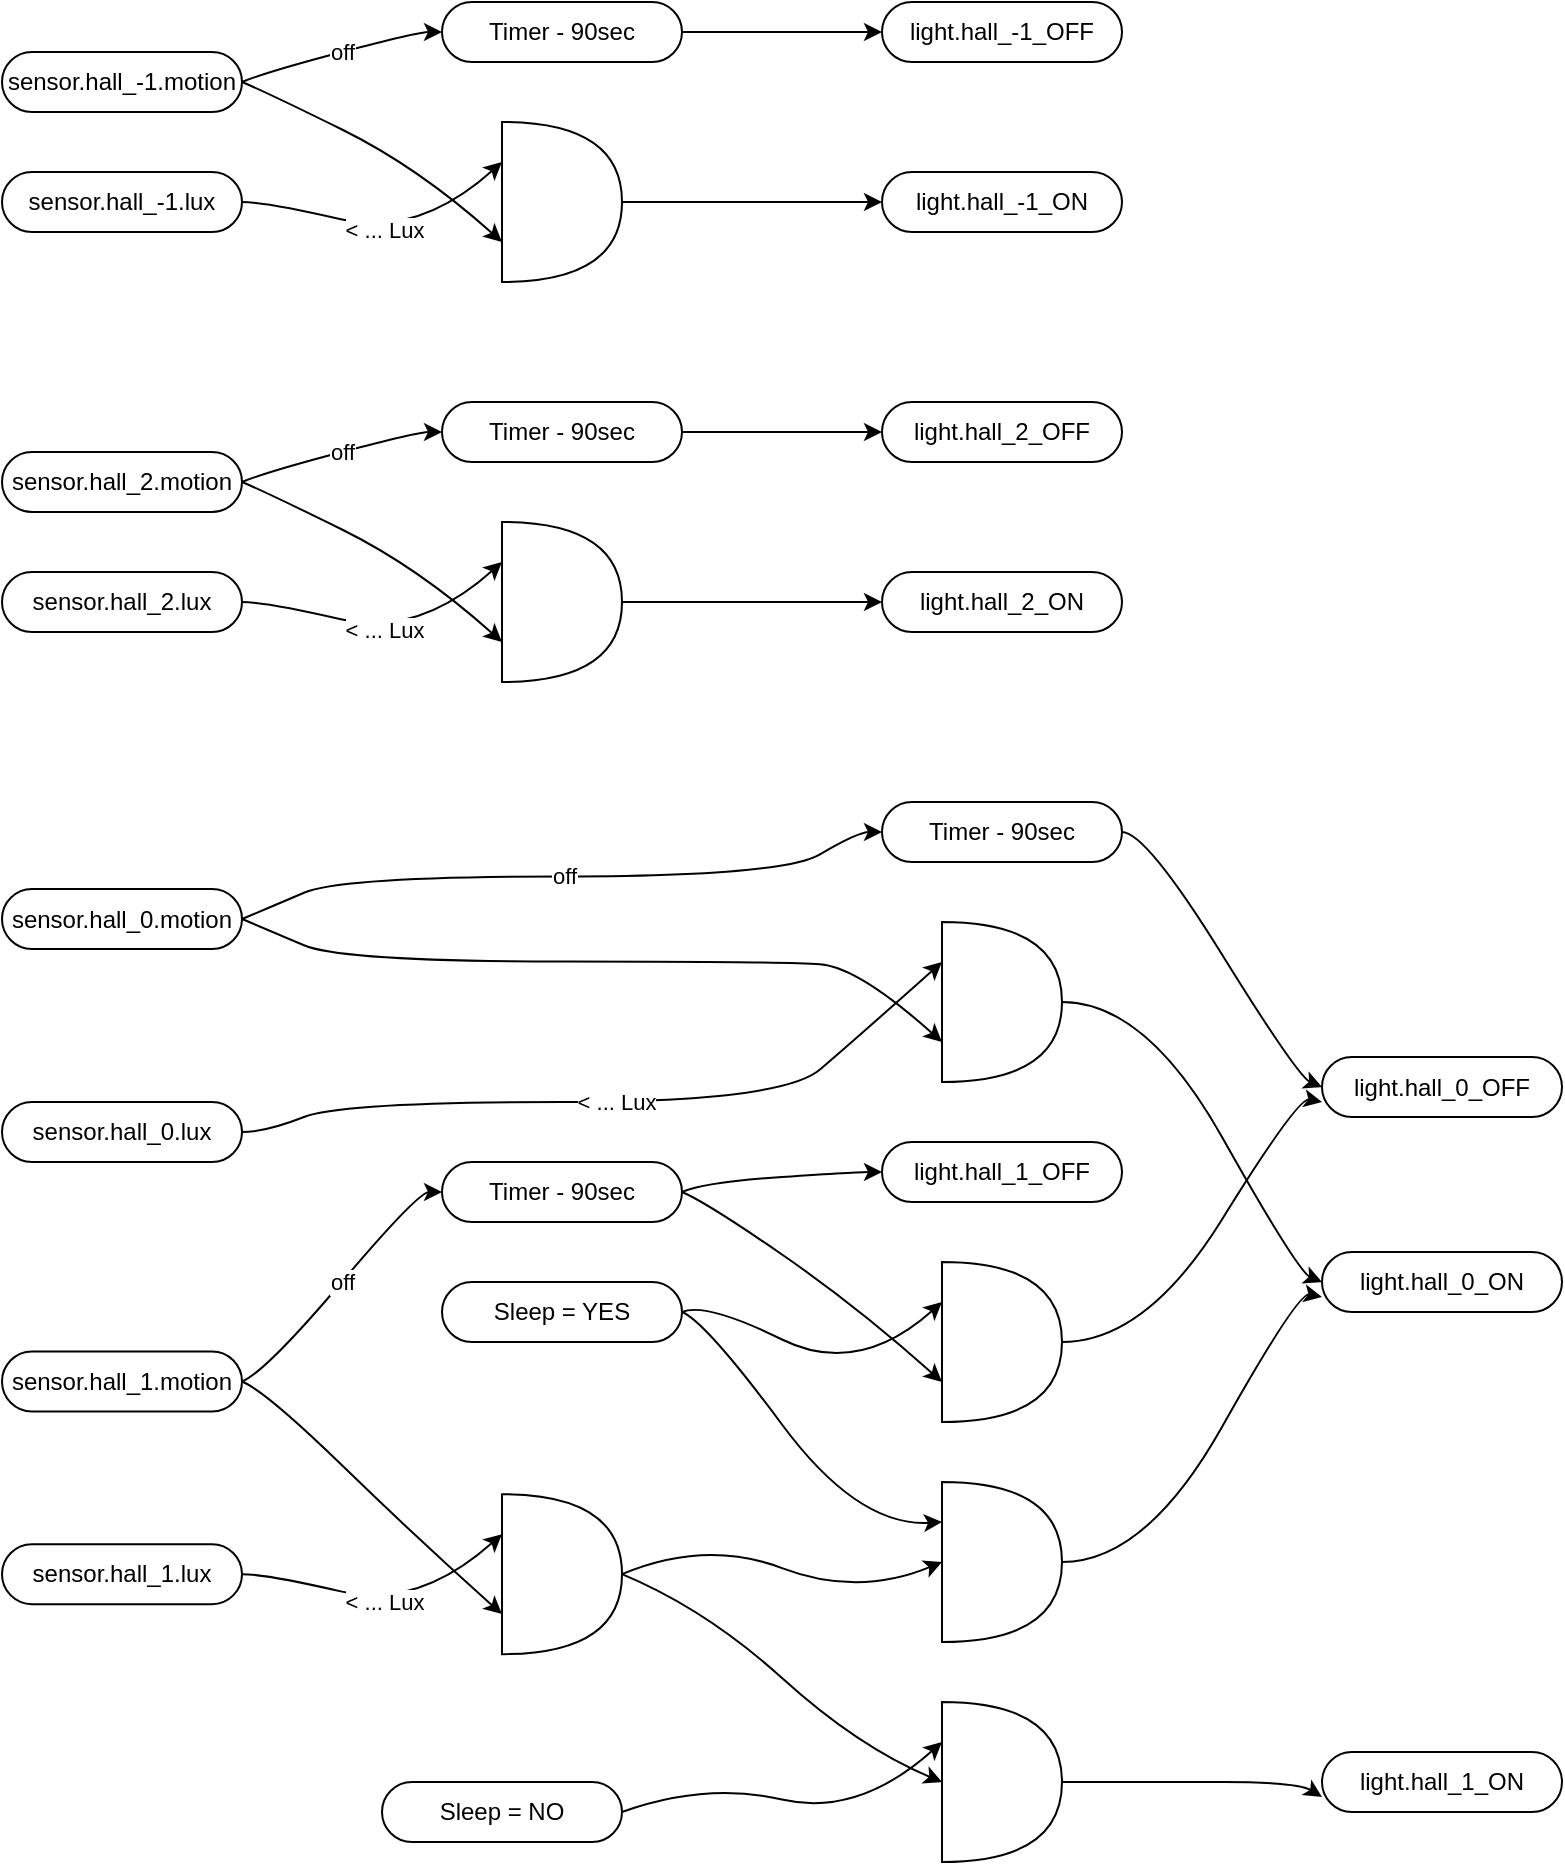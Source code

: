 <mxfile version="16.4.6" type="github" pages="3">
  <diagram id="cBR6qpUwEx_UAcRYlCrC" name="light.hall_motion">
    <mxGraphModel dx="1422" dy="802" grid="1" gridSize="10" guides="1" tooltips="1" connect="1" arrows="1" fold="1" page="1" pageScale="1" pageWidth="1169" pageHeight="827" math="0" shadow="0">
      <root>
        <mxCell id="Jg-IG_TrCIRIpOXn6RAb-0" />
        <mxCell id="Jg-IG_TrCIRIpOXn6RAb-1" parent="Jg-IG_TrCIRIpOXn6RAb-0" />
        <mxCell id="c-10-gFGko6EJaznNluo-21" style="edgeStyle=orthogonalEdgeStyle;curved=1;rounded=0;orthogonalLoop=1;jettySize=auto;html=1;exitX=1;exitY=0.5;exitDx=0;exitDy=0;entryX=0;entryY=0.75;entryDx=0;entryDy=0;entryPerimeter=0;noEdgeStyle=1;orthogonal=1;" parent="Jg-IG_TrCIRIpOXn6RAb-1" source="c-10-gFGko6EJaznNluo-0" target="c-10-gFGko6EJaznNluo-19" edge="1">
          <mxGeometry relative="1" as="geometry">
            <Array as="points">
              <mxPoint x="132" y="45" />
              <mxPoint x="208" y="82.5" />
            </Array>
          </mxGeometry>
        </mxCell>
        <mxCell id="c-10-gFGko6EJaznNluo-52" value="off" style="edgeStyle=orthogonalEdgeStyle;curved=1;rounded=0;orthogonalLoop=1;jettySize=auto;html=1;exitX=1;exitY=0.5;exitDx=0;exitDy=0;entryX=0;entryY=0.5;entryDx=0;entryDy=0;noEdgeStyle=1;orthogonal=1;" parent="Jg-IG_TrCIRIpOXn6RAb-1" source="c-10-gFGko6EJaznNluo-0" target="c-10-gFGko6EJaznNluo-51" edge="1">
          <mxGeometry relative="1" as="geometry">
            <Array as="points">
              <mxPoint x="132" y="35" />
              <mxPoint x="208" y="15" />
            </Array>
          </mxGeometry>
        </mxCell>
        <mxCell id="c-10-gFGko6EJaznNluo-0" value="sensor.hall_-1.motion" style="rounded=1;whiteSpace=wrap;html=1;arcSize=50;" parent="Jg-IG_TrCIRIpOXn6RAb-1" vertex="1">
          <mxGeometry y="25" width="120" height="30" as="geometry" />
        </mxCell>
        <mxCell id="c-10-gFGko6EJaznNluo-4" value="sensor.hall_0.motion" style="rounded=1;whiteSpace=wrap;html=1;arcSize=50;" parent="Jg-IG_TrCIRIpOXn6RAb-1" vertex="1">
          <mxGeometry y="443.516" width="120" height="30" as="geometry" />
        </mxCell>
        <mxCell id="c-10-gFGko6EJaznNluo-5" value="sensor.hall_1.motion" style="rounded=1;whiteSpace=wrap;html=1;arcSize=50;" parent="Jg-IG_TrCIRIpOXn6RAb-1" vertex="1">
          <mxGeometry y="674.761" width="120" height="30" as="geometry" />
        </mxCell>
        <mxCell id="c-10-gFGko6EJaznNluo-6" value="sensor.hall_2.motion" style="rounded=1;whiteSpace=wrap;html=1;arcSize=50;" parent="Jg-IG_TrCIRIpOXn6RAb-1" vertex="1">
          <mxGeometry y="225" width="120" height="30" as="geometry" />
        </mxCell>
        <mxCell id="c-10-gFGko6EJaznNluo-7" value="light.hall_-1_ON" style="rounded=1;whiteSpace=wrap;html=1;arcSize=50;" parent="Jg-IG_TrCIRIpOXn6RAb-1" vertex="1">
          <mxGeometry x="440" y="85" width="120" height="30" as="geometry" />
        </mxCell>
        <mxCell id="c-10-gFGko6EJaznNluo-8" value="light.hall_-1_OFF" style="rounded=1;whiteSpace=wrap;html=1;arcSize=50;" parent="Jg-IG_TrCIRIpOXn6RAb-1" vertex="1">
          <mxGeometry x="440" width="120" height="30" as="geometry" />
        </mxCell>
        <mxCell id="c-10-gFGko6EJaznNluo-9" value="light.hall_0_ON" style="rounded=1;whiteSpace=wrap;html=1;arcSize=50;" parent="Jg-IG_TrCIRIpOXn6RAb-1" vertex="1">
          <mxGeometry x="660" y="625" width="120" height="30" as="geometry" />
        </mxCell>
        <mxCell id="c-10-gFGko6EJaznNluo-10" value="light.hall_0_OFF" style="rounded=1;whiteSpace=wrap;html=1;arcSize=50;" parent="Jg-IG_TrCIRIpOXn6RAb-1" vertex="1">
          <mxGeometry x="660" y="527.5" width="120" height="30" as="geometry" />
        </mxCell>
        <mxCell id="c-10-gFGko6EJaznNluo-11" value="light.hall_1_ON" style="rounded=1;whiteSpace=wrap;html=1;arcSize=50;" parent="Jg-IG_TrCIRIpOXn6RAb-1" vertex="1">
          <mxGeometry x="660" y="875" width="120" height="30" as="geometry" />
        </mxCell>
        <mxCell id="c-10-gFGko6EJaznNluo-12" value="light.hall_1_OFF" style="rounded=1;whiteSpace=wrap;html=1;arcSize=50;" parent="Jg-IG_TrCIRIpOXn6RAb-1" vertex="1">
          <mxGeometry x="440" y="570" width="120" height="30" as="geometry" />
        </mxCell>
        <mxCell id="c-10-gFGko6EJaznNluo-13" value="light.hall_2_ON" style="rounded=1;whiteSpace=wrap;html=1;arcSize=50;" parent="Jg-IG_TrCIRIpOXn6RAb-1" vertex="1">
          <mxGeometry x="440" y="285" width="120" height="30" as="geometry" />
        </mxCell>
        <mxCell id="c-10-gFGko6EJaznNluo-14" value="light.hall_2_OFF" style="rounded=1;whiteSpace=wrap;html=1;arcSize=50;" parent="Jg-IG_TrCIRIpOXn6RAb-1" vertex="1">
          <mxGeometry x="440" y="200" width="120" height="30" as="geometry" />
        </mxCell>
        <mxCell id="c-10-gFGko6EJaznNluo-20" value="&amp;lt; ... Lux" style="edgeStyle=orthogonalEdgeStyle;curved=1;rounded=0;orthogonalLoop=1;jettySize=auto;html=1;exitX=1;exitY=0.5;exitDx=0;exitDy=0;entryX=0;entryY=0.25;entryDx=0;entryDy=0;entryPerimeter=0;noEdgeStyle=1;orthogonal=1;" parent="Jg-IG_TrCIRIpOXn6RAb-1" source="c-10-gFGko6EJaznNluo-15" target="c-10-gFGko6EJaznNluo-19" edge="1">
          <mxGeometry relative="1" as="geometry">
            <Array as="points">
              <mxPoint x="132" y="100" />
              <mxPoint x="208" y="117.5" />
            </Array>
          </mxGeometry>
        </mxCell>
        <mxCell id="c-10-gFGko6EJaznNluo-15" value="sensor.hall_-1.lux" style="rounded=1;whiteSpace=wrap;html=1;arcSize=50;" parent="Jg-IG_TrCIRIpOXn6RAb-1" vertex="1">
          <mxGeometry y="85" width="120" height="30" as="geometry" />
        </mxCell>
        <mxCell id="c-10-gFGko6EJaznNluo-16" value="sensor.hall_0.lux" style="rounded=1;whiteSpace=wrap;html=1;arcSize=50;" parent="Jg-IG_TrCIRIpOXn6RAb-1" vertex="1">
          <mxGeometry y="550" width="120" height="30" as="geometry" />
        </mxCell>
        <mxCell id="c-10-gFGko6EJaznNluo-17" value="sensor.hall_1.lux" style="rounded=1;whiteSpace=wrap;html=1;arcSize=50;" parent="Jg-IG_TrCIRIpOXn6RAb-1" vertex="1">
          <mxGeometry y="771.071" width="120" height="30" as="geometry" />
        </mxCell>
        <mxCell id="c-10-gFGko6EJaznNluo-18" value="sensor.hall_2.lux" style="rounded=1;whiteSpace=wrap;html=1;arcSize=50;" parent="Jg-IG_TrCIRIpOXn6RAb-1" vertex="1">
          <mxGeometry y="285" width="120" height="30" as="geometry" />
        </mxCell>
        <mxCell id="c-10-gFGko6EJaznNluo-19" value="" style="shape=or;whiteSpace=wrap;html=1;" parent="Jg-IG_TrCIRIpOXn6RAb-1" vertex="1">
          <mxGeometry x="250" y="60" width="60" height="80" as="geometry" />
        </mxCell>
        <mxCell id="c-10-gFGko6EJaznNluo-39" style="edgeStyle=orthogonalEdgeStyle;curved=1;rounded=0;orthogonalLoop=1;jettySize=auto;html=1;exitX=1;exitY=0.5;exitDx=0;exitDy=0;entryX=0;entryY=0.75;entryDx=0;entryDy=0;entryPerimeter=0;noEdgeStyle=1;orthogonal=1;" parent="Jg-IG_TrCIRIpOXn6RAb-1" source="c-10-gFGko6EJaznNluo-4" target="c-10-gFGko6EJaznNluo-42" edge="1">
          <mxGeometry relative="1" as="geometry">
            <mxPoint x="210" y="372" as="sourcePoint" />
            <Array as="points">
              <mxPoint x="132" y="463.516" />
              <mxPoint x="170" y="479.766" />
              <mxPoint x="390" y="479.766" />
              <mxPoint x="428" y="482.5" />
            </Array>
          </mxGeometry>
        </mxCell>
        <mxCell id="c-10-gFGko6EJaznNluo-40" value="&amp;lt; ... Lux" style="edgeStyle=orthogonalEdgeStyle;curved=1;rounded=0;orthogonalLoop=1;jettySize=auto;html=1;entryX=0;entryY=0.25;entryDx=0;entryDy=0;entryPerimeter=0;exitX=1;exitY=0.5;exitDx=0;exitDy=0;noEdgeStyle=1;orthogonal=1;" parent="Jg-IG_TrCIRIpOXn6RAb-1" source="c-10-gFGko6EJaznNluo-16" target="c-10-gFGko6EJaznNluo-42" edge="1">
          <mxGeometry relative="1" as="geometry">
            <mxPoint x="230" y="327" as="sourcePoint" />
            <Array as="points">
              <mxPoint x="132" y="565" />
              <mxPoint x="170" y="550" />
              <mxPoint x="390" y="550" />
              <mxPoint x="428" y="517.5" />
            </Array>
          </mxGeometry>
        </mxCell>
        <mxCell id="c-10-gFGko6EJaznNluo-42" value="" style="shape=or;whiteSpace=wrap;html=1;" parent="Jg-IG_TrCIRIpOXn6RAb-1" vertex="1">
          <mxGeometry x="470" y="460" width="60" height="80" as="geometry" />
        </mxCell>
        <mxCell id="c-10-gFGko6EJaznNluo-43" style="edgeStyle=orthogonalEdgeStyle;curved=1;rounded=0;orthogonalLoop=1;jettySize=auto;html=1;exitX=1;exitY=0.5;exitDx=0;exitDy=0;entryX=0;entryY=0.75;entryDx=0;entryDy=0;entryPerimeter=0;noEdgeStyle=1;orthogonal=1;" parent="Jg-IG_TrCIRIpOXn6RAb-1" source="c-10-gFGko6EJaznNluo-5" target="c-10-gFGko6EJaznNluo-46" edge="1">
          <mxGeometry relative="1" as="geometry">
            <mxPoint x="240" y="499" as="sourcePoint" />
            <Array as="points">
              <mxPoint x="132" y="694.761" />
              <mxPoint x="208" y="768.571" />
            </Array>
          </mxGeometry>
        </mxCell>
        <mxCell id="c-10-gFGko6EJaznNluo-44" value="&amp;lt; ... Lux" style="edgeStyle=orthogonalEdgeStyle;curved=1;rounded=0;orthogonalLoop=1;jettySize=auto;html=1;exitX=1;exitY=0.5;exitDx=0;exitDy=0;entryX=0;entryY=0.25;entryDx=0;entryDy=0;entryPerimeter=0;noEdgeStyle=1;orthogonal=1;" parent="Jg-IG_TrCIRIpOXn6RAb-1" source="c-10-gFGko6EJaznNluo-17" target="c-10-gFGko6EJaznNluo-46" edge="1">
          <mxGeometry relative="1" as="geometry">
            <mxPoint x="240" y="433.0" as="sourcePoint" />
            <Array as="points">
              <mxPoint x="132" y="786.071" />
              <mxPoint x="208" y="803.571" />
            </Array>
          </mxGeometry>
        </mxCell>
        <mxCell id="c-10-gFGko6EJaznNluo-88" style="edgeStyle=orthogonalEdgeStyle;curved=1;rounded=0;orthogonalLoop=1;jettySize=auto;html=1;exitX=1;exitY=0.5;exitDx=0;exitDy=0;exitPerimeter=0;entryX=0;entryY=0.5;entryDx=0;entryDy=0;entryPerimeter=0;noEdgeStyle=1;orthogonal=1;" parent="Jg-IG_TrCIRIpOXn6RAb-1" source="c-10-gFGko6EJaznNluo-46" target="c-10-gFGko6EJaznNluo-86" edge="1">
          <mxGeometry relative="1" as="geometry">
            <Array as="points">
              <mxPoint x="352" y="803.571" />
              <mxPoint x="428" y="872.5" />
            </Array>
          </mxGeometry>
        </mxCell>
        <mxCell id="c-10-gFGko6EJaznNluo-95" style="edgeStyle=orthogonalEdgeStyle;curved=1;rounded=0;orthogonalLoop=1;jettySize=auto;html=1;exitX=1;exitY=0.5;exitDx=0;exitDy=0;exitPerimeter=0;entryX=0;entryY=0.5;entryDx=0;entryDy=0;entryPerimeter=0;noEdgeStyle=1;orthogonal=1;" parent="Jg-IG_TrCIRIpOXn6RAb-1" source="c-10-gFGko6EJaznNluo-46" target="c-10-gFGko6EJaznNluo-92" edge="1">
          <mxGeometry relative="1" as="geometry">
            <Array as="points">
              <mxPoint x="352" y="768.571" />
              <mxPoint x="428" y="797.5" />
            </Array>
          </mxGeometry>
        </mxCell>
        <mxCell id="c-10-gFGko6EJaznNluo-46" value="" style="shape=or;whiteSpace=wrap;html=1;" parent="Jg-IG_TrCIRIpOXn6RAb-1" vertex="1">
          <mxGeometry x="250" y="746.071" width="60" height="80" as="geometry" />
        </mxCell>
        <mxCell id="c-10-gFGko6EJaznNluo-47" style="edgeStyle=orthogonalEdgeStyle;curved=1;rounded=0;orthogonalLoop=1;jettySize=auto;html=1;exitX=1;exitY=0.5;exitDx=0;exitDy=0;entryX=0;entryY=0.75;entryDx=0;entryDy=0;entryPerimeter=0;noEdgeStyle=1;orthogonal=1;" parent="Jg-IG_TrCIRIpOXn6RAb-1" source="c-10-gFGko6EJaznNluo-6" target="c-10-gFGko6EJaznNluo-50" edge="1">
          <mxGeometry relative="1" as="geometry">
            <mxPoint x="260" y="640.5" as="sourcePoint" />
            <Array as="points">
              <mxPoint x="132" y="245" />
              <mxPoint x="208" y="282.5" />
            </Array>
          </mxGeometry>
        </mxCell>
        <mxCell id="c-10-gFGko6EJaznNluo-48" value="&amp;lt; ... Lux" style="edgeStyle=orthogonalEdgeStyle;curved=1;rounded=0;orthogonalLoop=1;jettySize=auto;html=1;exitX=1;exitY=0.5;exitDx=0;exitDy=0;entryX=0;entryY=0.25;entryDx=0;entryDy=0;entryPerimeter=0;noEdgeStyle=1;orthogonal=1;" parent="Jg-IG_TrCIRIpOXn6RAb-1" source="c-10-gFGko6EJaznNluo-18" target="c-10-gFGko6EJaznNluo-50" edge="1">
          <mxGeometry relative="1" as="geometry">
            <mxPoint x="260" y="574.5" as="sourcePoint" />
            <Array as="points">
              <mxPoint x="132" y="300" />
              <mxPoint x="208" y="317.5" />
            </Array>
          </mxGeometry>
        </mxCell>
        <mxCell id="c-10-gFGko6EJaznNluo-49" style="edgeStyle=orthogonalEdgeStyle;curved=1;rounded=0;orthogonalLoop=1;jettySize=auto;html=1;exitX=1;exitY=0.5;exitDx=0;exitDy=0;exitPerimeter=0;entryX=0;entryY=0.5;entryDx=0;entryDy=0;noEdgeStyle=1;orthogonal=1;" parent="Jg-IG_TrCIRIpOXn6RAb-1" source="c-10-gFGko6EJaznNluo-50" target="c-10-gFGko6EJaznNluo-13" edge="1">
          <mxGeometry relative="1" as="geometry">
            <mxPoint x="1040" y="554.5" as="targetPoint" />
            <Array as="points">
              <mxPoint x="352" y="300" />
              <mxPoint x="428" y="300" />
            </Array>
          </mxGeometry>
        </mxCell>
        <mxCell id="c-10-gFGko6EJaznNluo-50" value="" style="shape=or;whiteSpace=wrap;html=1;" parent="Jg-IG_TrCIRIpOXn6RAb-1" vertex="1">
          <mxGeometry x="250" y="260" width="60" height="80" as="geometry" />
        </mxCell>
        <mxCell id="c-10-gFGko6EJaznNluo-53" style="edgeStyle=orthogonalEdgeStyle;curved=1;rounded=0;orthogonalLoop=1;jettySize=auto;html=1;exitX=1;exitY=0.5;exitDx=0;exitDy=0;entryX=0;entryY=0.5;entryDx=0;entryDy=0;noEdgeStyle=1;orthogonal=1;" parent="Jg-IG_TrCIRIpOXn6RAb-1" source="c-10-gFGko6EJaznNluo-51" target="c-10-gFGko6EJaznNluo-8" edge="1">
          <mxGeometry relative="1" as="geometry">
            <Array as="points">
              <mxPoint x="352" y="15" />
              <mxPoint x="428" y="15" />
            </Array>
          </mxGeometry>
        </mxCell>
        <mxCell id="c-10-gFGko6EJaznNluo-51" value="Timer - 90sec" style="rounded=1;whiteSpace=wrap;html=1;arcSize=50;" parent="Jg-IG_TrCIRIpOXn6RAb-1" vertex="1">
          <mxGeometry x="220" width="120" height="30" as="geometry" />
        </mxCell>
        <mxCell id="c-10-gFGko6EJaznNluo-54" value="off" style="edgeStyle=orthogonalEdgeStyle;curved=1;rounded=0;orthogonalLoop=1;jettySize=auto;html=1;exitX=1;exitY=0.5;exitDx=0;exitDy=0;entryX=0;entryY=0.5;entryDx=0;entryDy=0;noEdgeStyle=1;orthogonal=1;" parent="Jg-IG_TrCIRIpOXn6RAb-1" source="c-10-gFGko6EJaznNluo-4" target="c-10-gFGko6EJaznNluo-56" edge="1">
          <mxGeometry relative="1" as="geometry">
            <mxPoint x="210" y="387" as="sourcePoint" />
            <Array as="points">
              <mxPoint x="132" y="453.516" />
              <mxPoint x="170" y="437.266" />
              <mxPoint x="390" y="437.266" />
              <mxPoint x="428" y="415" />
            </Array>
          </mxGeometry>
        </mxCell>
        <mxCell id="c-10-gFGko6EJaznNluo-55" style="edgeStyle=orthogonalEdgeStyle;curved=1;rounded=0;orthogonalLoop=1;jettySize=auto;html=1;exitX=1;exitY=0.5;exitDx=0;exitDy=0;entryX=0;entryY=0.5;entryDx=0;entryDy=0;noEdgeStyle=1;orthogonal=1;" parent="Jg-IG_TrCIRIpOXn6RAb-1" source="c-10-gFGko6EJaznNluo-56" target="c-10-gFGko6EJaznNluo-10" edge="1">
          <mxGeometry relative="1" as="geometry">
            <mxPoint x="990" y="357" as="targetPoint" />
            <Array as="points">
              <mxPoint x="572" y="415" />
              <mxPoint x="648" y="537.5" />
            </Array>
          </mxGeometry>
        </mxCell>
        <mxCell id="c-10-gFGko6EJaznNluo-56" value="Timer - 90sec" style="rounded=1;whiteSpace=wrap;html=1;arcSize=50;" parent="Jg-IG_TrCIRIpOXn6RAb-1" vertex="1">
          <mxGeometry x="440" y="400" width="120" height="30" as="geometry" />
        </mxCell>
        <mxCell id="c-10-gFGko6EJaznNluo-64" value="off" style="edgeStyle=orthogonalEdgeStyle;curved=1;rounded=0;orthogonalLoop=1;jettySize=auto;html=1;exitX=1;exitY=0.5;exitDx=0;exitDy=0;entryX=0;entryY=0.5;entryDx=0;entryDy=0;noEdgeStyle=1;orthogonal=1;" parent="Jg-IG_TrCIRIpOXn6RAb-1" source="c-10-gFGko6EJaznNluo-5" target="c-10-gFGko6EJaznNluo-66" edge="1">
          <mxGeometry relative="1" as="geometry">
            <mxPoint x="220" y="538.5" as="sourcePoint" />
            <Array as="points">
              <mxPoint x="132" y="684.761" />
              <mxPoint x="208" y="595" />
            </Array>
          </mxGeometry>
        </mxCell>
        <mxCell id="c-10-gFGko6EJaznNluo-65" style="edgeStyle=orthogonalEdgeStyle;curved=1;rounded=0;orthogonalLoop=1;jettySize=auto;html=1;exitX=1;exitY=0.5;exitDx=0;exitDy=0;entryX=0;entryY=0.5;entryDx=0;entryDy=0;noEdgeStyle=1;orthogonal=1;" parent="Jg-IG_TrCIRIpOXn6RAb-1" source="c-10-gFGko6EJaznNluo-66" target="c-10-gFGko6EJaznNluo-12" edge="1">
          <mxGeometry relative="1" as="geometry">
            <mxPoint x="1030.0" y="331" as="targetPoint" />
            <Array as="points">
              <mxPoint x="352" y="590" />
              <mxPoint x="428" y="585" />
            </Array>
          </mxGeometry>
        </mxCell>
        <mxCell id="c-10-gFGko6EJaznNluo-98" style="edgeStyle=orthogonalEdgeStyle;curved=1;rounded=0;orthogonalLoop=1;jettySize=auto;html=1;exitX=1;exitY=0.5;exitDx=0;exitDy=0;entryX=0;entryY=0.75;entryDx=0;entryDy=0;entryPerimeter=0;noEdgeStyle=1;orthogonal=1;" parent="Jg-IG_TrCIRIpOXn6RAb-1" source="c-10-gFGko6EJaznNluo-66" target="c-10-gFGko6EJaznNluo-97" edge="1">
          <mxGeometry relative="1" as="geometry">
            <Array as="points">
              <mxPoint x="352" y="600" />
              <mxPoint x="428" y="652.5" />
            </Array>
          </mxGeometry>
        </mxCell>
        <mxCell id="c-10-gFGko6EJaznNluo-66" value="Timer - 90sec" style="rounded=1;whiteSpace=wrap;html=1;arcSize=50;" parent="Jg-IG_TrCIRIpOXn6RAb-1" vertex="1">
          <mxGeometry x="220" y="580" width="120" height="30" as="geometry" />
        </mxCell>
        <mxCell id="c-10-gFGko6EJaznNluo-67" value="off" style="edgeStyle=orthogonalEdgeStyle;curved=1;rounded=0;orthogonalLoop=1;jettySize=auto;html=1;exitX=1;exitY=0.5;exitDx=0;exitDy=0;entryX=0;entryY=0.5;entryDx=0;entryDy=0;noEdgeStyle=1;orthogonal=1;" parent="Jg-IG_TrCIRIpOXn6RAb-1" source="c-10-gFGko6EJaznNluo-6" target="c-10-gFGko6EJaznNluo-69" edge="1">
          <mxGeometry relative="1" as="geometry">
            <mxPoint x="250" y="680" as="sourcePoint" />
            <Array as="points">
              <mxPoint x="132" y="235" />
              <mxPoint x="208" y="215" />
            </Array>
          </mxGeometry>
        </mxCell>
        <mxCell id="c-10-gFGko6EJaznNluo-68" style="edgeStyle=orthogonalEdgeStyle;curved=1;rounded=0;orthogonalLoop=1;jettySize=auto;html=1;exitX=1;exitY=0.5;exitDx=0;exitDy=0;entryX=0;entryY=0.5;entryDx=0;entryDy=0;noEdgeStyle=1;orthogonal=1;" parent="Jg-IG_TrCIRIpOXn6RAb-1" source="c-10-gFGko6EJaznNluo-69" target="c-10-gFGko6EJaznNluo-14" edge="1">
          <mxGeometry relative="1" as="geometry">
            <mxPoint x="1030.0" y="632" as="targetPoint" />
            <Array as="points">
              <mxPoint x="352" y="215" />
              <mxPoint x="428" y="215" />
            </Array>
          </mxGeometry>
        </mxCell>
        <mxCell id="c-10-gFGko6EJaznNluo-69" value="Timer - 90sec" style="rounded=1;whiteSpace=wrap;html=1;arcSize=50;" parent="Jg-IG_TrCIRIpOXn6RAb-1" vertex="1">
          <mxGeometry x="220" y="200" width="120" height="30" as="geometry" />
        </mxCell>
        <mxCell id="c-10-gFGko6EJaznNluo-93" style="edgeStyle=orthogonalEdgeStyle;curved=1;rounded=0;orthogonalLoop=1;jettySize=auto;html=1;exitX=1;exitY=0.5;exitDx=0;exitDy=0;entryX=0;entryY=0.25;entryDx=0;entryDy=0;entryPerimeter=0;noEdgeStyle=1;orthogonal=1;" parent="Jg-IG_TrCIRIpOXn6RAb-1" source="c-10-gFGko6EJaznNluo-70" target="c-10-gFGko6EJaznNluo-92" edge="1">
          <mxGeometry relative="1" as="geometry">
            <Array as="points">
              <mxPoint x="352" y="660" />
              <mxPoint x="428" y="762.5" />
            </Array>
          </mxGeometry>
        </mxCell>
        <mxCell id="c-10-gFGko6EJaznNluo-99" style="edgeStyle=orthogonalEdgeStyle;curved=1;rounded=0;orthogonalLoop=1;jettySize=auto;html=1;exitX=1;exitY=0.5;exitDx=0;exitDy=0;entryX=0;entryY=0.25;entryDx=0;entryDy=0;entryPerimeter=0;noEdgeStyle=1;orthogonal=1;" parent="Jg-IG_TrCIRIpOXn6RAb-1" source="c-10-gFGko6EJaznNluo-70" target="c-10-gFGko6EJaznNluo-97" edge="1">
          <mxGeometry relative="1" as="geometry">
            <Array as="points">
              <mxPoint x="352" y="650" />
              <mxPoint x="428" y="687.5" />
            </Array>
          </mxGeometry>
        </mxCell>
        <mxCell id="c-10-gFGko6EJaznNluo-70" value="Sleep = YES" style="rounded=1;whiteSpace=wrap;html=1;arcSize=50;" parent="Jg-IG_TrCIRIpOXn6RAb-1" vertex="1">
          <mxGeometry x="220" y="640" width="120" height="30" as="geometry" />
        </mxCell>
        <mxCell id="c-10-gFGko6EJaznNluo-89" style="edgeStyle=orthogonalEdgeStyle;curved=1;rounded=0;orthogonalLoop=1;jettySize=auto;html=1;exitX=1;exitY=0.5;exitDx=0;exitDy=0;entryX=0;entryY=0.25;entryDx=0;entryDy=0;entryPerimeter=0;noEdgeStyle=1;orthogonal=1;" parent="Jg-IG_TrCIRIpOXn6RAb-1" source="c-10-gFGko6EJaznNluo-73" target="c-10-gFGko6EJaznNluo-86" edge="1">
          <mxGeometry relative="1" as="geometry">
            <Array as="points">
              <mxPoint x="352" y="890" />
              <mxPoint x="428" y="907.5" />
            </Array>
          </mxGeometry>
        </mxCell>
        <mxCell id="c-10-gFGko6EJaznNluo-73" value="Sleep = NO&lt;br&gt;" style="rounded=1;whiteSpace=wrap;html=1;arcSize=50;" parent="Jg-IG_TrCIRIpOXn6RAb-1" vertex="1">
          <mxGeometry x="190" y="890" width="120" height="30" as="geometry" />
        </mxCell>
        <mxCell id="c-10-gFGko6EJaznNluo-77" style="edgeStyle=orthogonalEdgeStyle;curved=1;rounded=0;orthogonalLoop=1;jettySize=auto;html=1;exitX=1;exitY=0.5;exitDx=0;exitDy=0;exitPerimeter=0;entryX=0;entryY=0.5;entryDx=0;entryDy=0;noEdgeStyle=1;orthogonal=1;" parent="Jg-IG_TrCIRIpOXn6RAb-1" source="c-10-gFGko6EJaznNluo-19" target="c-10-gFGko6EJaznNluo-7" edge="1">
          <mxGeometry relative="1" as="geometry">
            <mxPoint x="585" y="135" as="sourcePoint" />
            <Array as="points">
              <mxPoint x="352" y="100" />
              <mxPoint x="428" y="100" />
            </Array>
          </mxGeometry>
        </mxCell>
        <mxCell id="c-10-gFGko6EJaznNluo-82" style="edgeStyle=orthogonalEdgeStyle;curved=1;rounded=0;orthogonalLoop=1;jettySize=auto;html=1;exitX=1;exitY=0.5;exitDx=0;exitDy=0;exitPerimeter=0;entryX=0;entryY=0.5;entryDx=0;entryDy=0;noEdgeStyle=1;orthogonal=1;" parent="Jg-IG_TrCIRIpOXn6RAb-1" source="c-10-gFGko6EJaznNluo-42" target="c-10-gFGko6EJaznNluo-9" edge="1">
          <mxGeometry relative="1" as="geometry">
            <mxPoint x="580" y="380" as="sourcePoint" />
            <mxPoint x="1005.0" y="500" as="targetPoint" />
            <Array as="points">
              <mxPoint x="572" y="500" />
              <mxPoint x="648" y="635" />
            </Array>
          </mxGeometry>
        </mxCell>
        <mxCell id="c-10-gFGko6EJaznNluo-87" style="edgeStyle=orthogonalEdgeStyle;curved=1;rounded=0;orthogonalLoop=1;jettySize=auto;html=1;exitX=1;exitY=0.5;exitDx=0;exitDy=0;exitPerimeter=0;entryX=0;entryY=0.75;entryDx=0;entryDy=0;noEdgeStyle=1;orthogonal=1;" parent="Jg-IG_TrCIRIpOXn6RAb-1" source="c-10-gFGko6EJaznNluo-86" target="c-10-gFGko6EJaznNluo-11" edge="1">
          <mxGeometry relative="1" as="geometry">
            <Array as="points">
              <mxPoint x="572" y="890" />
              <mxPoint x="648" y="890" />
            </Array>
          </mxGeometry>
        </mxCell>
        <mxCell id="c-10-gFGko6EJaznNluo-86" value="" style="shape=or;whiteSpace=wrap;html=1;" parent="Jg-IG_TrCIRIpOXn6RAb-1" vertex="1">
          <mxGeometry x="470" y="850" width="60" height="80" as="geometry" />
        </mxCell>
        <mxCell id="c-10-gFGko6EJaznNluo-94" style="edgeStyle=orthogonalEdgeStyle;curved=1;rounded=0;orthogonalLoop=1;jettySize=auto;html=1;exitX=1;exitY=0.5;exitDx=0;exitDy=0;exitPerimeter=0;entryX=0;entryY=0.75;entryDx=0;entryDy=0;noEdgeStyle=1;orthogonal=1;" parent="Jg-IG_TrCIRIpOXn6RAb-1" source="c-10-gFGko6EJaznNluo-92" target="c-10-gFGko6EJaznNluo-9" edge="1">
          <mxGeometry relative="1" as="geometry">
            <mxPoint x="1000.0" y="460" as="targetPoint" />
            <Array as="points">
              <mxPoint x="572" y="780" />
              <mxPoint x="648" y="645" />
            </Array>
          </mxGeometry>
        </mxCell>
        <mxCell id="c-10-gFGko6EJaznNluo-92" value="" style="shape=or;whiteSpace=wrap;html=1;" parent="Jg-IG_TrCIRIpOXn6RAb-1" vertex="1">
          <mxGeometry x="470" y="740" width="60" height="80" as="geometry" />
        </mxCell>
        <mxCell id="c-10-gFGko6EJaznNluo-100" style="edgeStyle=orthogonalEdgeStyle;curved=1;rounded=0;orthogonalLoop=1;jettySize=auto;html=1;exitX=1;exitY=0.5;exitDx=0;exitDy=0;exitPerimeter=0;entryX=0;entryY=0.75;entryDx=0;entryDy=0;noEdgeStyle=1;orthogonal=1;" parent="Jg-IG_TrCIRIpOXn6RAb-1" source="c-10-gFGko6EJaznNluo-97" target="c-10-gFGko6EJaznNluo-10" edge="1">
          <mxGeometry relative="1" as="geometry">
            <Array as="points">
              <mxPoint x="572" y="670" />
              <mxPoint x="648" y="547.5" />
            </Array>
          </mxGeometry>
        </mxCell>
        <mxCell id="c-10-gFGko6EJaznNluo-97" value="" style="shape=or;whiteSpace=wrap;html=1;" parent="Jg-IG_TrCIRIpOXn6RAb-1" vertex="1">
          <mxGeometry x="470" y="630" width="60" height="80" as="geometry" />
        </mxCell>
      </root>
    </mxGraphModel>
  </diagram>
  <diagram id="iH94AJ4YbhbaF8LhGDxd" name="light.hall_switches">
    <mxGraphModel dx="2031" dy="1146" grid="1" gridSize="10" guides="1" tooltips="1" connect="1" arrows="1" fold="1" page="1" pageScale="1" pageWidth="1654" pageHeight="1169" math="0" shadow="0">
      <root>
        <mxCell id="6ItiC622Wt4rvI3ICSbs-0" />
        <mxCell id="6ItiC622Wt4rvI3ICSbs-1" parent="6ItiC622Wt4rvI3ICSbs-0" />
        <mxCell id="bpWOqLiPDRxVDs8H8V7R-0" value="light.hall_-1_ON" style="rounded=1;whiteSpace=wrap;html=1;arcSize=50;" vertex="1" parent="6ItiC622Wt4rvI3ICSbs-1">
          <mxGeometry x="670" y="40" width="150" height="30" as="geometry" />
        </mxCell>
        <mxCell id="bpWOqLiPDRxVDs8H8V7R-1" value="light.hall_-1_OFF" style="rounded=1;whiteSpace=wrap;html=1;arcSize=50;" vertex="1" parent="6ItiC622Wt4rvI3ICSbs-1">
          <mxGeometry x="670" width="150" height="30" as="geometry" />
        </mxCell>
        <mxCell id="bpWOqLiPDRxVDs8H8V7R-2" value="light.hall_0_ON" style="rounded=1;whiteSpace=wrap;html=1;arcSize=50;" vertex="1" parent="6ItiC622Wt4rvI3ICSbs-1">
          <mxGeometry x="670" y="120" width="150" height="30" as="geometry" />
        </mxCell>
        <mxCell id="bpWOqLiPDRxVDs8H8V7R-3" value="light.hall_0_OFF" style="rounded=1;whiteSpace=wrap;html=1;arcSize=50;" vertex="1" parent="6ItiC622Wt4rvI3ICSbs-1">
          <mxGeometry x="670" y="160" width="150" height="30" as="geometry" />
        </mxCell>
        <mxCell id="bpWOqLiPDRxVDs8H8V7R-4" value="light.hall_1_ON" style="rounded=1;whiteSpace=wrap;html=1;arcSize=50;" vertex="1" parent="6ItiC622Wt4rvI3ICSbs-1">
          <mxGeometry x="670" y="450" width="150" height="30" as="geometry" />
        </mxCell>
        <mxCell id="bpWOqLiPDRxVDs8H8V7R-5" value="light.hall_1_OFF" style="rounded=1;whiteSpace=wrap;html=1;arcSize=50;" vertex="1" parent="6ItiC622Wt4rvI3ICSbs-1">
          <mxGeometry x="670" y="490" width="150" height="30" as="geometry" />
        </mxCell>
        <mxCell id="bpWOqLiPDRxVDs8H8V7R-6" value="light.hall_2_ON" style="rounded=1;whiteSpace=wrap;html=1;arcSize=50;" vertex="1" parent="6ItiC622Wt4rvI3ICSbs-1">
          <mxGeometry x="670" y="670" width="150" height="30" as="geometry" />
        </mxCell>
        <mxCell id="bpWOqLiPDRxVDs8H8V7R-7" value="light.hall_2_OFF" style="rounded=1;whiteSpace=wrap;html=1;arcSize=50;" vertex="1" parent="6ItiC622Wt4rvI3ICSbs-1">
          <mxGeometry x="670" y="630" width="150" height="30" as="geometry" />
        </mxCell>
        <mxCell id="bpWOqLiPDRxVDs8H8V7R-8" value="light.hall_0_wall_ON" style="rounded=1;whiteSpace=wrap;html=1;arcSize=50;" vertex="1" parent="6ItiC622Wt4rvI3ICSbs-1">
          <mxGeometry x="670" y="200" width="150" height="30" as="geometry" />
        </mxCell>
        <mxCell id="bpWOqLiPDRxVDs8H8V7R-9" value="light.hall_0_wall_OFF" style="rounded=1;whiteSpace=wrap;html=1;arcSize=50;" vertex="1" parent="6ItiC622Wt4rvI3ICSbs-1">
          <mxGeometry x="670" y="240" width="150" height="30" as="geometry" />
        </mxCell>
        <mxCell id="bpWOqLiPDRxVDs8H8V7R-10" value="light.hall_0_frontDoor_ON" style="rounded=1;whiteSpace=wrap;html=1;arcSize=50;" vertex="1" parent="6ItiC622Wt4rvI3ICSbs-1">
          <mxGeometry x="670" y="290" width="150" height="30" as="geometry" />
        </mxCell>
        <mxCell id="bpWOqLiPDRxVDs8H8V7R-11" value="light.hall_0_frontDoor_OFF" style="rounded=1;whiteSpace=wrap;html=1;arcSize=50;" vertex="1" parent="6ItiC622Wt4rvI3ICSbs-1">
          <mxGeometry x="670" y="330" width="150" height="30" as="geometry" />
        </mxCell>
        <mxCell id="bpWOqLiPDRxVDs8H8V7R-29" style="edgeStyle=orthogonalEdgeStyle;curved=1;rounded=0;orthogonalLoop=1;jettySize=auto;html=1;exitX=1;exitY=0.5;exitDx=0;exitDy=0;entryX=0;entryY=0.5;entryDx=0;entryDy=0;" edge="1" parent="6ItiC622Wt4rvI3ICSbs-1" source="bpWOqLiPDRxVDs8H8V7R-12" target="bpWOqLiPDRxVDs8H8V7R-0">
          <mxGeometry relative="1" as="geometry" />
        </mxCell>
        <mxCell id="bpWOqLiPDRxVDs8H8V7R-30" style="edgeStyle=orthogonalEdgeStyle;curved=1;rounded=0;orthogonalLoop=1;jettySize=auto;html=1;exitX=1;exitY=0.5;exitDx=0;exitDy=0;entryX=0;entryY=0.75;entryDx=0;entryDy=0;" edge="1" parent="6ItiC622Wt4rvI3ICSbs-1" source="bpWOqLiPDRxVDs8H8V7R-12" target="bpWOqLiPDRxVDs8H8V7R-1">
          <mxGeometry relative="1" as="geometry" />
        </mxCell>
        <mxCell id="bpWOqLiPDRxVDs8H8V7R-12" value="switch_hall_0_frontDoor1" style="rounded=1;whiteSpace=wrap;html=1;arcSize=50;" vertex="1" parent="6ItiC622Wt4rvI3ICSbs-1">
          <mxGeometry x="50" y="80.0" width="150" height="30" as="geometry" />
        </mxCell>
        <mxCell id="bpWOqLiPDRxVDs8H8V7R-31" style="edgeStyle=orthogonalEdgeStyle;curved=1;rounded=0;orthogonalLoop=1;jettySize=auto;html=1;exitX=1;exitY=0.5;exitDx=0;exitDy=0;entryX=0;entryY=0.5;entryDx=0;entryDy=0;" edge="1" parent="6ItiC622Wt4rvI3ICSbs-1" source="bpWOqLiPDRxVDs8H8V7R-13" target="bpWOqLiPDRxVDs8H8V7R-2">
          <mxGeometry relative="1" as="geometry" />
        </mxCell>
        <mxCell id="bpWOqLiPDRxVDs8H8V7R-32" style="edgeStyle=orthogonalEdgeStyle;curved=1;rounded=0;orthogonalLoop=1;jettySize=auto;html=1;exitX=1;exitY=0.5;exitDx=0;exitDy=0;entryX=0;entryY=0.5;entryDx=0;entryDy=0;" edge="1" parent="6ItiC622Wt4rvI3ICSbs-1" source="bpWOqLiPDRxVDs8H8V7R-13" target="bpWOqLiPDRxVDs8H8V7R-3">
          <mxGeometry relative="1" as="geometry" />
        </mxCell>
        <mxCell id="bpWOqLiPDRxVDs8H8V7R-13" value="switch_hall_0_frontDoor2" style="rounded=1;whiteSpace=wrap;html=1;arcSize=50;" vertex="1" parent="6ItiC622Wt4rvI3ICSbs-1">
          <mxGeometry x="50" y="120" width="150" height="30" as="geometry" />
        </mxCell>
        <mxCell id="bpWOqLiPDRxVDs8H8V7R-25" style="edgeStyle=orthogonalEdgeStyle;rounded=0;orthogonalLoop=1;jettySize=auto;html=1;exitX=1;exitY=0.5;exitDx=0;exitDy=0;entryX=0;entryY=0.5;entryDx=0;entryDy=0;curved=1;" edge="1" parent="6ItiC622Wt4rvI3ICSbs-1" source="bpWOqLiPDRxVDs8H8V7R-14" target="bpWOqLiPDRxVDs8H8V7R-6">
          <mxGeometry relative="1" as="geometry" />
        </mxCell>
        <mxCell id="bpWOqLiPDRxVDs8H8V7R-26" style="edgeStyle=orthogonalEdgeStyle;curved=1;rounded=0;orthogonalLoop=1;jettySize=auto;html=1;exitX=1;exitY=0.5;exitDx=0;exitDy=0;entryX=0;entryY=0.5;entryDx=0;entryDy=0;" edge="1" parent="6ItiC622Wt4rvI3ICSbs-1" source="bpWOqLiPDRxVDs8H8V7R-14" target="bpWOqLiPDRxVDs8H8V7R-7">
          <mxGeometry relative="1" as="geometry" />
        </mxCell>
        <mxCell id="bpWOqLiPDRxVDs8H8V7R-14" value="switch_hall_2_1" style="rounded=1;whiteSpace=wrap;html=1;arcSize=50;" vertex="1" parent="6ItiC622Wt4rvI3ICSbs-1">
          <mxGeometry x="50" y="552" width="150" height="30" as="geometry" />
        </mxCell>
        <mxCell id="bpWOqLiPDRxVDs8H8V7R-27" style="edgeStyle=orthogonalEdgeStyle;curved=1;rounded=0;orthogonalLoop=1;jettySize=auto;html=1;exitX=1;exitY=0.5;exitDx=0;exitDy=0;entryX=0;entryY=0.5;entryDx=0;entryDy=0;" edge="1" parent="6ItiC622Wt4rvI3ICSbs-1" source="bpWOqLiPDRxVDs8H8V7R-15" target="bpWOqLiPDRxVDs8H8V7R-4">
          <mxGeometry relative="1" as="geometry" />
        </mxCell>
        <mxCell id="bpWOqLiPDRxVDs8H8V7R-28" style="edgeStyle=orthogonalEdgeStyle;curved=1;rounded=0;orthogonalLoop=1;jettySize=auto;html=1;exitX=1;exitY=0.5;exitDx=0;exitDy=0;entryX=0;entryY=0.5;entryDx=0;entryDy=0;" edge="1" parent="6ItiC622Wt4rvI3ICSbs-1" source="bpWOqLiPDRxVDs8H8V7R-15" target="bpWOqLiPDRxVDs8H8V7R-5">
          <mxGeometry relative="1" as="geometry" />
        </mxCell>
        <mxCell id="bpWOqLiPDRxVDs8H8V7R-15" value="switch_hall_2_2" style="rounded=1;whiteSpace=wrap;html=1;arcSize=50;" vertex="1" parent="6ItiC622Wt4rvI3ICSbs-1">
          <mxGeometry x="50" y="590.0" width="150" height="30" as="geometry" />
        </mxCell>
        <mxCell id="bpWOqLiPDRxVDs8H8V7R-23" value="Touch Tree" style="swimlane;startSize=0;" vertex="1" parent="6ItiC622Wt4rvI3ICSbs-1">
          <mxGeometry x="30" y="230" width="360" height="260" as="geometry">
            <mxRectangle x="60" y="230" width="100" height="20" as="alternateBounds" />
          </mxGeometry>
        </mxCell>
        <mxCell id="bpWOqLiPDRxVDs8H8V7R-22" value="" style="shape=image;imageAspect=0;aspect=fixed;verticalLabelPosition=bottom;verticalAlign=top;image=https://www.loxone.com/enen/wp-content/uploads/sites/3/2017/11/IG_touch-tasterbelegung.png;" vertex="1" parent="bpWOqLiPDRxVDs8H8V7R-23">
          <mxGeometry x="50" y="70" width="115.71" height="118" as="geometry" />
        </mxCell>
        <mxCell id="bpWOqLiPDRxVDs8H8V7R-16" value="switch.hall_0_T1" style="rounded=1;whiteSpace=wrap;html=1;arcSize=50;" vertex="1" parent="bpWOqLiPDRxVDs8H8V7R-23">
          <mxGeometry x="180" y="29" width="150" height="30" as="geometry" />
        </mxCell>
        <mxCell id="bpWOqLiPDRxVDs8H8V7R-17" value="switch.hall_0_T2" style="rounded=1;whiteSpace=wrap;html=1;arcSize=50;" vertex="1" parent="bpWOqLiPDRxVDs8H8V7R-23">
          <mxGeometry x="180" y="72" width="150" height="30" as="geometry" />
        </mxCell>
        <mxCell id="bpWOqLiPDRxVDs8H8V7R-18" value="switch.hall_0_T3" style="rounded=1;whiteSpace=wrap;html=1;arcSize=50;" vertex="1" parent="bpWOqLiPDRxVDs8H8V7R-23">
          <mxGeometry x="180" y="115" width="150" height="30" as="geometry" />
        </mxCell>
        <mxCell id="bpWOqLiPDRxVDs8H8V7R-19" value="switch.hall_0_T4" style="rounded=1;whiteSpace=wrap;html=1;arcSize=50;" vertex="1" parent="bpWOqLiPDRxVDs8H8V7R-23">
          <mxGeometry x="180" y="158" width="150" height="30" as="geometry" />
        </mxCell>
        <mxCell id="bpWOqLiPDRxVDs8H8V7R-20" value="switch.hall_0_T5" style="rounded=1;whiteSpace=wrap;html=1;arcSize=50;" vertex="1" parent="bpWOqLiPDRxVDs8H8V7R-23">
          <mxGeometry x="180" y="201" width="150" height="30" as="geometry" />
        </mxCell>
      </root>
    </mxGraphModel>
  </diagram>
  <diagram id="e-jvOzHCeDTIOISzx1pZ" name="swich.bathroom_switches">
    <mxGraphModel dx="1185" dy="643" grid="1" gridSize="10" guides="1" tooltips="1" connect="1" arrows="1" fold="1" page="1" pageScale="1" pageWidth="1654" pageHeight="1169" math="0" shadow="0">
      <root>
        <mxCell id="7Sb-PwqGipjJirI4NhuI-0" />
        <mxCell id="7Sb-PwqGipjJirI4NhuI-1" parent="7Sb-PwqGipjJirI4NhuI-0" />
        <mxCell id="HdHgURkOG6-wnqq0SDaE-0" value="switch.bathroom_towel" style="rounded=1;whiteSpace=wrap;html=1;arcSize=50;" vertex="1" parent="7Sb-PwqGipjJirI4NhuI-1">
          <mxGeometry x="490" y="117.5" width="210" height="30" as="geometry" />
        </mxCell>
        <mxCell id="HdHgURkOG6-wnqq0SDaE-1" value="switch.bathroom_radiator&lt;br&gt;" style="rounded=1;whiteSpace=wrap;html=1;arcSize=50;" vertex="1" parent="7Sb-PwqGipjJirI4NhuI-1">
          <mxGeometry x="500" y="230" width="210" height="30" as="geometry" />
        </mxCell>
        <mxCell id="HdHgURkOG6-wnqq0SDaE-8" style="edgeStyle=orthogonalEdgeStyle;curved=1;rounded=0;orthogonalLoop=1;jettySize=auto;html=1;exitX=1;exitY=0.5;exitDx=0;exitDy=0;entryX=0;entryY=0.338;entryDx=0;entryDy=0;entryPerimeter=0;noEdgeStyle=1;orthogonal=1;" edge="1" parent="7Sb-PwqGipjJirI4NhuI-1" source="HdHgURkOG6-wnqq0SDaE-2" target="HdHgURkOG6-wnqq0SDaE-6">
          <mxGeometry relative="1" as="geometry">
            <Array as="points">
              <mxPoint x="182" y="90" />
              <mxPoint x="258" y="72.5" />
            </Array>
          </mxGeometry>
        </mxCell>
        <mxCell id="HdHgURkOG6-wnqq0SDaE-2" value="input - timer" style="rounded=1;whiteSpace=wrap;html=1;arcSize=50;" vertex="1" parent="7Sb-PwqGipjJirI4NhuI-1">
          <mxGeometry x="30" y="20" width="120" height="30" as="geometry" />
        </mxCell>
        <mxCell id="HdHgURkOG6-wnqq0SDaE-5" style="edgeStyle=orthogonalEdgeStyle;curved=1;rounded=0;orthogonalLoop=1;jettySize=auto;html=1;exitX=1;exitY=0.5;exitDx=0;exitDy=0;entryX=0;entryY=0.5;entryDx=0;entryDy=0;noEdgeStyle=1;orthogonal=1;" edge="1" parent="7Sb-PwqGipjJirI4NhuI-1" source="HdHgURkOG6-wnqq0SDaE-3" target="HdHgURkOG6-wnqq0SDaE-0">
          <mxGeometry relative="1" as="geometry">
            <Array as="points">
              <mxPoint x="402" y="175" />
              <mxPoint x="478" y="137.5" />
            </Array>
          </mxGeometry>
        </mxCell>
        <mxCell id="HdHgURkOG6-wnqq0SDaE-3" value="fix timer / schedule&lt;br&gt;" style="rounded=1;whiteSpace=wrap;html=1;arcSize=50;" vertex="1" parent="7Sb-PwqGipjJirI4NhuI-1">
          <mxGeometry x="270" y="160" width="120" height="30" as="geometry" />
        </mxCell>
        <mxCell id="HdHgURkOG6-wnqq0SDaE-7" style="edgeStyle=orthogonalEdgeStyle;curved=1;rounded=0;orthogonalLoop=1;jettySize=auto;html=1;exitX=1;exitY=0.5;exitDx=0;exitDy=0;entryX=0.017;entryY=0.675;entryDx=0;entryDy=0;entryPerimeter=0;noEdgeStyle=1;orthogonal=1;" edge="1" parent="7Sb-PwqGipjJirI4NhuI-1" source="HdHgURkOG6-wnqq0SDaE-4" target="HdHgURkOG6-wnqq0SDaE-6">
          <mxGeometry relative="1" as="geometry">
            <Array as="points">
              <mxPoint x="182" y="150" />
              <mxPoint x="258" y="107.5" />
            </Array>
          </mxGeometry>
        </mxCell>
        <mxCell id="HdHgURkOG6-wnqq0SDaE-4" value="switch" style="rounded=1;whiteSpace=wrap;html=1;arcSize=50;" vertex="1" parent="7Sb-PwqGipjJirI4NhuI-1">
          <mxGeometry x="30" y="60" width="120" height="30" as="geometry" />
        </mxCell>
        <mxCell id="HdHgURkOG6-wnqq0SDaE-9" style="edgeStyle=orthogonalEdgeStyle;curved=1;rounded=0;orthogonalLoop=1;jettySize=auto;html=1;exitX=1;exitY=0.5;exitDx=0;exitDy=0;exitPerimeter=0;noEdgeStyle=1;orthogonal=1;" edge="1" parent="7Sb-PwqGipjJirI4NhuI-1" source="HdHgURkOG6-wnqq0SDaE-6" target="HdHgURkOG6-wnqq0SDaE-0">
          <mxGeometry relative="1" as="geometry">
            <Array as="points">
              <mxPoint x="402" y="90" />
              <mxPoint x="478" y="127.5" />
            </Array>
          </mxGeometry>
        </mxCell>
        <mxCell id="HdHgURkOG6-wnqq0SDaE-6" value="" style="shape=or;whiteSpace=wrap;html=1;" vertex="1" parent="7Sb-PwqGipjJirI4NhuI-1">
          <mxGeometry x="330" y="20" width="60" height="80" as="geometry" />
        </mxCell>
        <mxCell id="HdHgURkOG6-wnqq0SDaE-11" style="edgeStyle=orthogonalEdgeStyle;curved=1;rounded=0;orthogonalLoop=1;jettySize=auto;html=1;exitX=1;exitY=0.5;exitDx=0;exitDy=0;entryX=0;entryY=0.5;entryDx=0;entryDy=0;noEdgeStyle=1;orthogonal=1;" edge="1" parent="7Sb-PwqGipjJirI4NhuI-1" source="HdHgURkOG6-wnqq0SDaE-10" target="HdHgURkOG6-wnqq0SDaE-1">
          <mxGeometry relative="1" as="geometry">
            <Array as="points">
              <mxPoint x="182" y="265" />
              <mxPoint x="258" y="265" />
            </Array>
          </mxGeometry>
        </mxCell>
        <mxCell id="HdHgURkOG6-wnqq0SDaE-10" value="Light scheduler" style="rounded=1;whiteSpace=wrap;html=1;arcSize=50;" vertex="1" parent="7Sb-PwqGipjJirI4NhuI-1">
          <mxGeometry x="50" y="250" width="120" height="30" as="geometry" />
        </mxCell>
      </root>
    </mxGraphModel>
  </diagram>
</mxfile>
